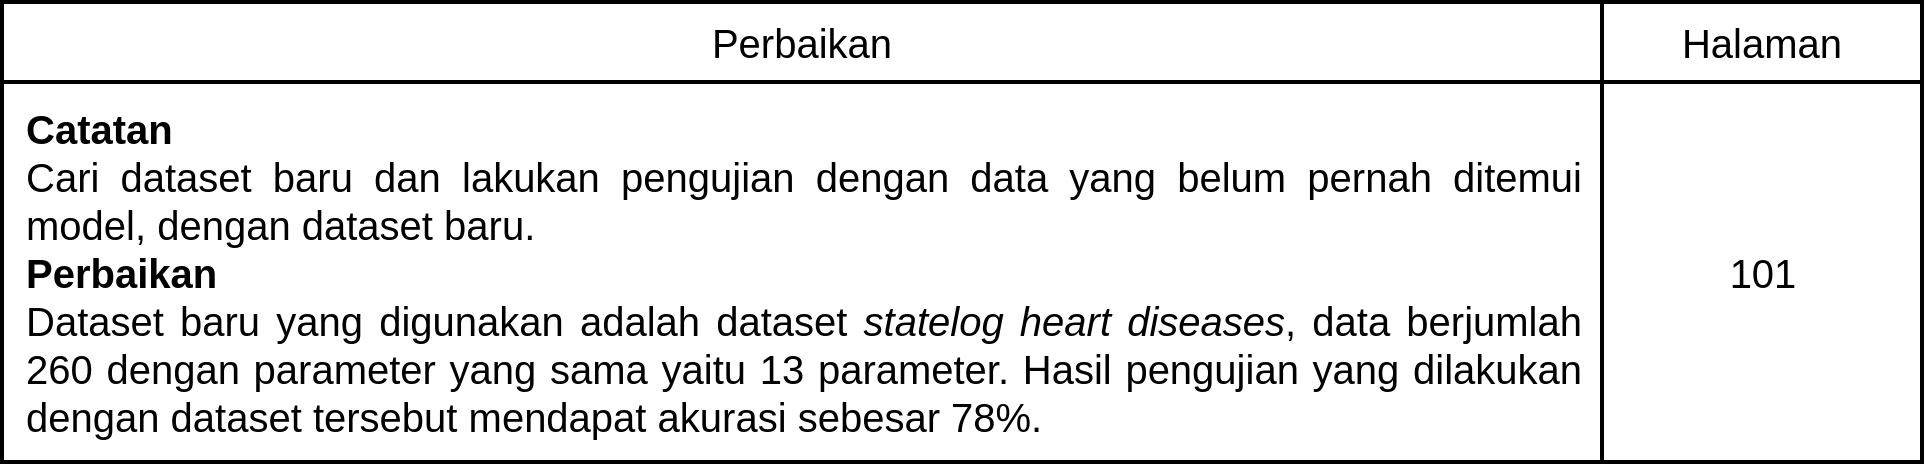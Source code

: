 <mxfile version="15.8.4" type="device"><diagram id="3hyuh1LMkVEdyxE0rAP7" name="Page-1"><mxGraphModel dx="2215" dy="761" grid="1" gridSize="10" guides="1" tooltips="1" connect="1" arrows="1" fold="1" page="1" pageScale="1" pageWidth="850" pageHeight="1100" math="0" shadow="0"><root><mxCell id="0"/><mxCell id="1" parent="0"/><mxCell id="6QXeOtI7aU3OfQB6Zf8G-2" value="" style="group" vertex="1" connectable="0" parent="1"><mxGeometry x="-230" y="140" width="960" height="230" as="geometry"/></mxCell><mxCell id="qpWNzu5-MUte2xXCnY2B-1" value="&lt;font style=&quot;font-size: 20px&quot;&gt;Perbaikan&lt;/font&gt;" style="rounded=0;whiteSpace=wrap;html=1;strokeWidth=2;align=center;container=0;" parent="6QXeOtI7aU3OfQB6Zf8G-2" vertex="1"><mxGeometry width="800" height="40" as="geometry"/></mxCell><mxCell id="qpWNzu5-MUte2xXCnY2B-2" value="&lt;font style=&quot;font-size: 20px&quot;&gt;Halaman&lt;/font&gt;" style="rounded=0;whiteSpace=wrap;html=1;strokeWidth=2;align=center;container=0;" parent="6QXeOtI7aU3OfQB6Zf8G-2" vertex="1"><mxGeometry x="800" width="160" height="40" as="geometry"/></mxCell><mxCell id="qpWNzu5-MUte2xXCnY2B-3" value="" style="rounded=0;whiteSpace=wrap;html=1;fontSize=20;strokeWidth=2;align=center;container=0;" parent="6QXeOtI7aU3OfQB6Zf8G-2" vertex="1"><mxGeometry y="40" width="800" height="190" as="geometry"/></mxCell><mxCell id="qpWNzu5-MUte2xXCnY2B-4" value="" style="rounded=0;whiteSpace=wrap;html=1;fontSize=20;strokeWidth=2;align=center;container=0;" parent="6QXeOtI7aU3OfQB6Zf8G-2" vertex="1"><mxGeometry x="800" y="40" width="160" height="190" as="geometry"/></mxCell><mxCell id="qpWNzu5-MUte2xXCnY2B-5" value="&lt;b&gt;Catatan&lt;/b&gt;&lt;br&gt;&lt;div style=&quot;text-align: justify&quot;&gt;Cari dataset baru dan lakukan pengujian dengan data yang belum pernah ditemui model, dengan dataset baru.&lt;/div&gt;&lt;b&gt;Perbaikan&lt;/b&gt;&lt;br&gt;&lt;div style=&quot;text-align: justify&quot;&gt;Dataset baru yang digunakan adalah dataset &lt;i&gt;statelog heart diseases&lt;/i&gt;, data berjumlah 260 dengan parameter yang sama yaitu 13 parameter. Hasil pengujian yang dilakukan dengan dataset tersebut mendapat akurasi sebesar 78%.&lt;/div&gt;" style="text;html=1;strokeColor=none;fillColor=none;align=left;verticalAlign=middle;whiteSpace=wrap;rounded=0;fontSize=20;container=0;" parent="6QXeOtI7aU3OfQB6Zf8G-2" vertex="1"><mxGeometry x="10" y="50" width="780" height="170" as="geometry"/></mxCell><mxCell id="qpWNzu5-MUte2xXCnY2B-6" value="101" style="text;html=1;strokeColor=none;fillColor=none;align=center;verticalAlign=middle;whiteSpace=wrap;rounded=0;fontSize=20;container=0;" parent="6QXeOtI7aU3OfQB6Zf8G-2" vertex="1"><mxGeometry x="857.5" y="120" width="45" height="30" as="geometry"/></mxCell></root></mxGraphModel></diagram></mxfile>
